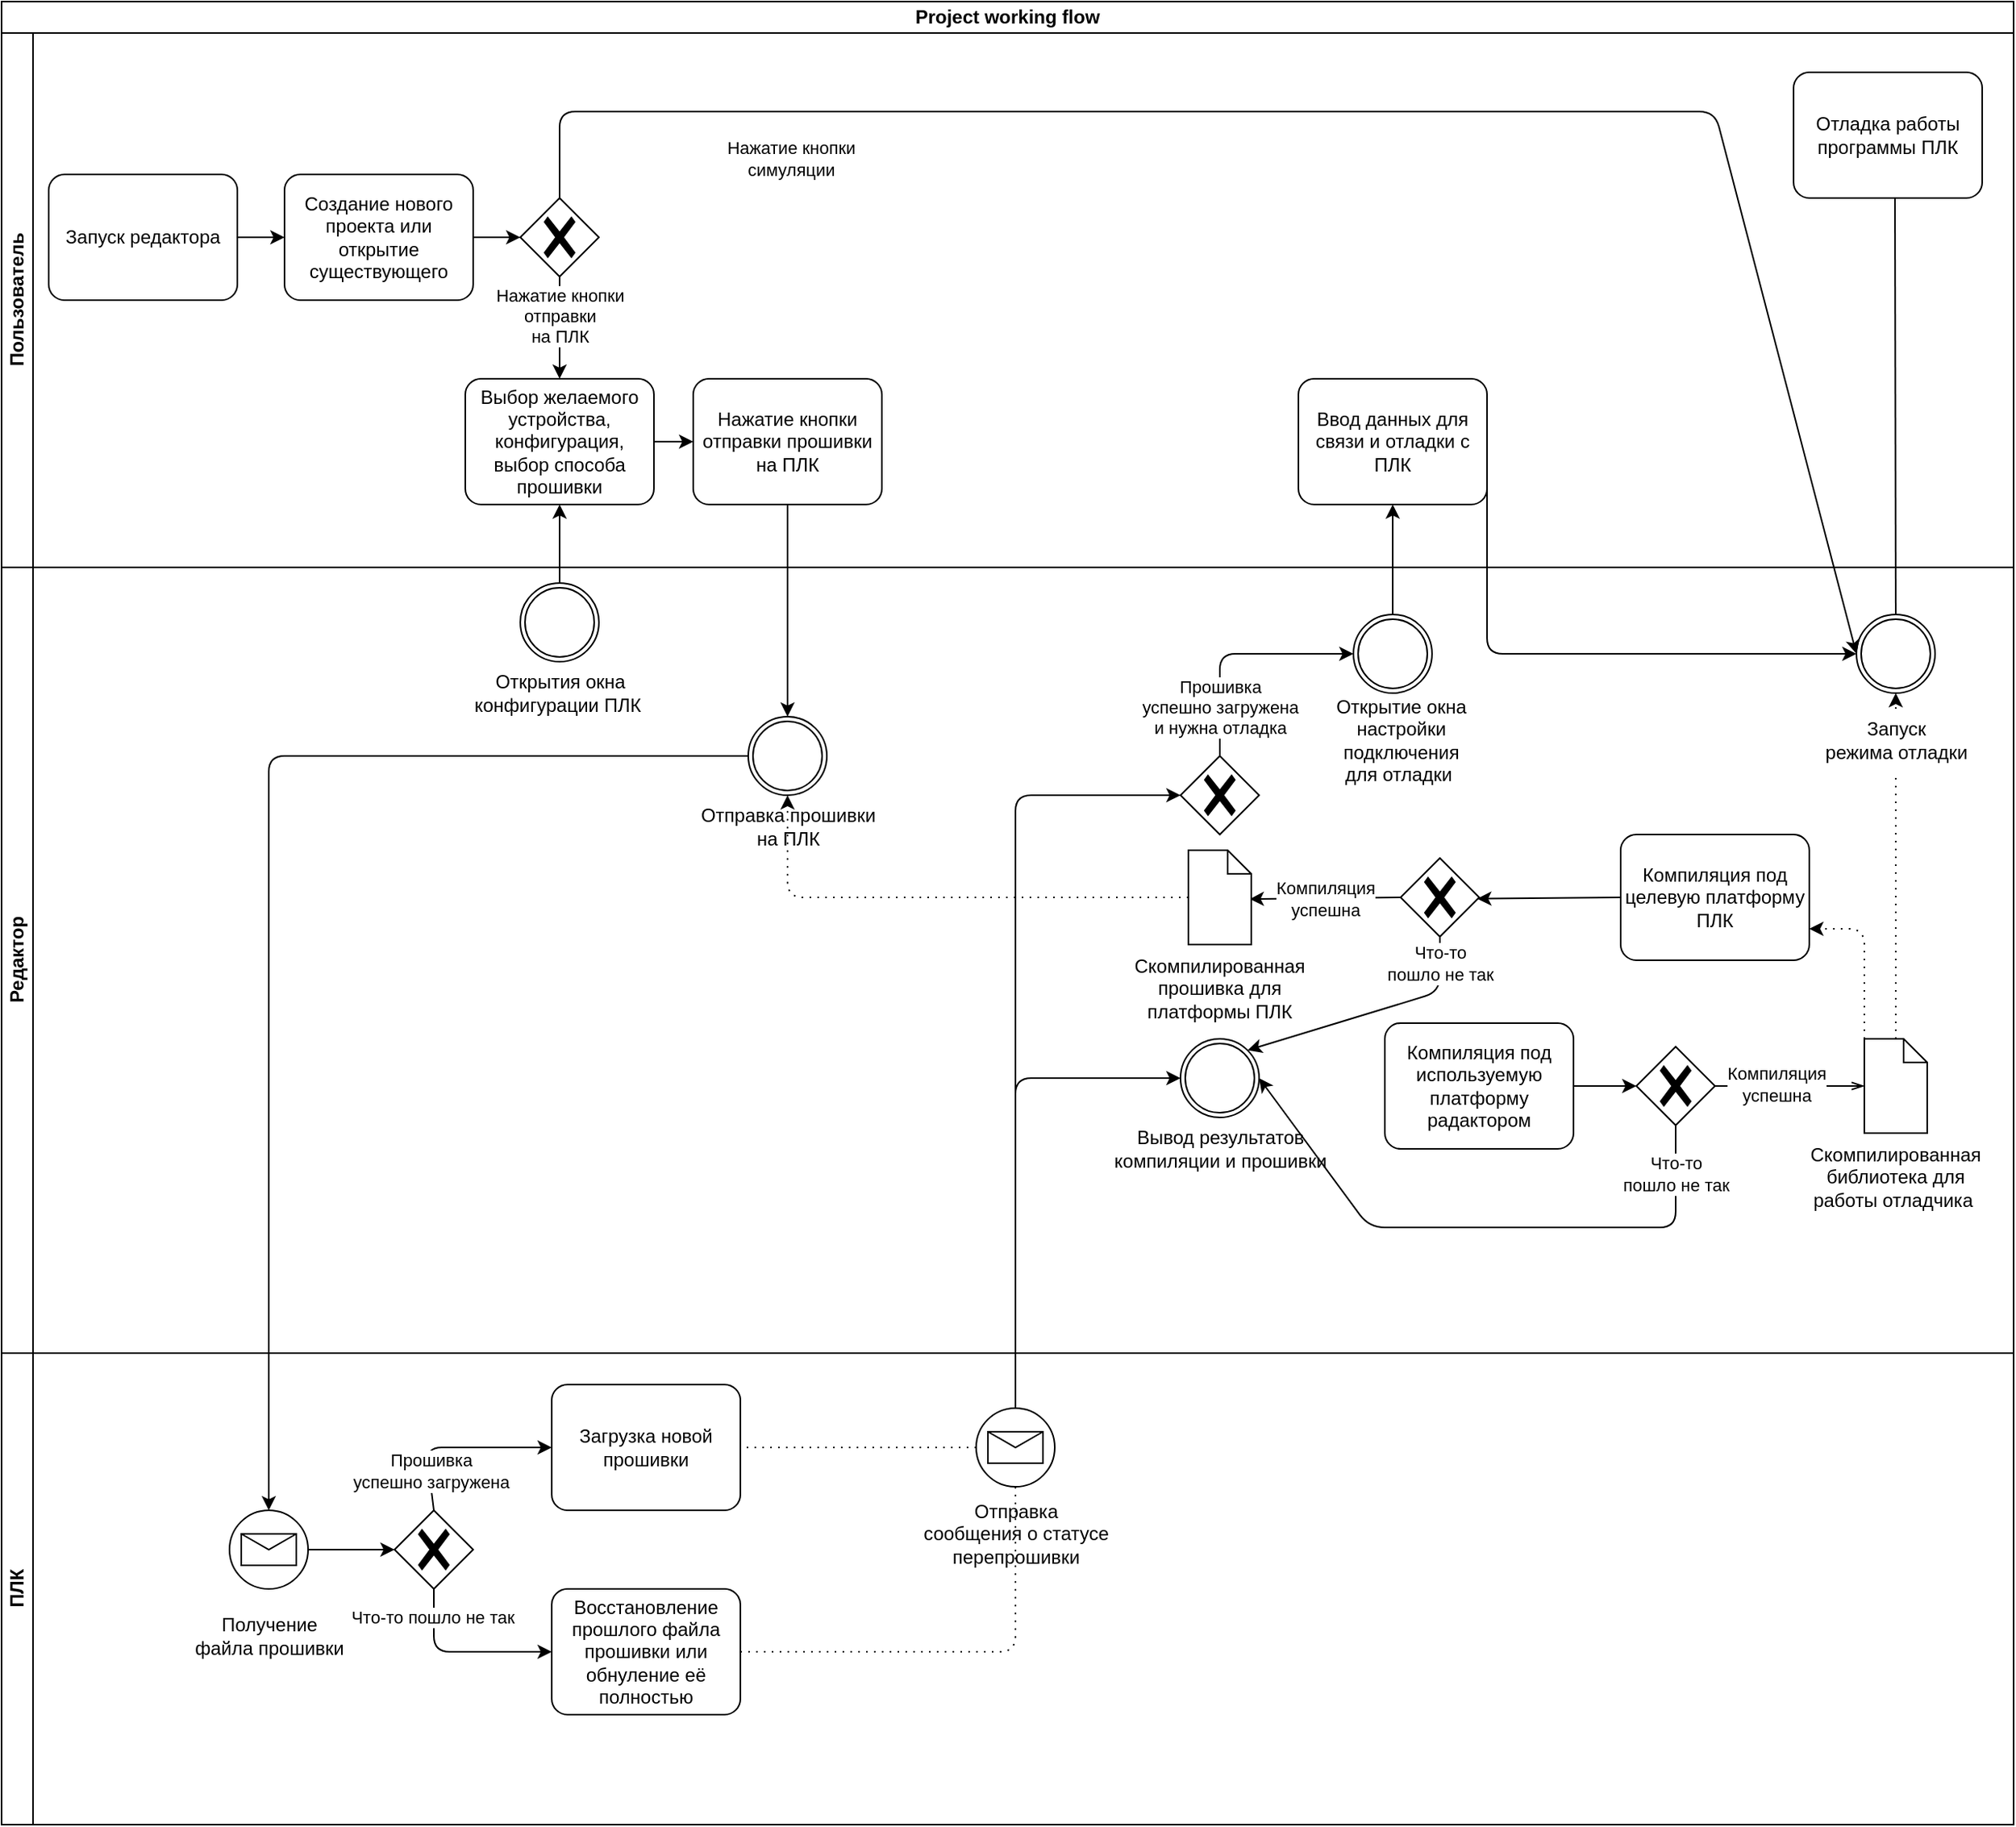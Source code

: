 <mxfile>
    <diagram id="bl7goSQ6Ps4yClPKZ0UQ" name="Page-1">
        <mxGraphModel dx="2375" dy="808" grid="1" gridSize="10" guides="1" tooltips="1" connect="1" arrows="1" fold="1" page="1" pageScale="1" pageWidth="850" pageHeight="1100" math="0" shadow="0">
            <root>
                <mxCell id="0"/>
                <mxCell id="1" parent="0"/>
                <mxCell id="2" value="Project working flow" style="swimlane;html=1;childLayout=stackLayout;resizeParent=1;resizeParentMax=0;horizontal=1;startSize=20;horizontalStack=0;whiteSpace=wrap;fillColor=none;" parent="1" vertex="1">
                    <mxGeometry x="-10" y="170" width="1280" height="1160" as="geometry"/>
                </mxCell>
                <mxCell id="54" style="edgeStyle=none;html=1;exitX=0.5;exitY=0;exitDx=0;exitDy=0;exitPerimeter=0;entryX=0.579;entryY=0.992;entryDx=0;entryDy=0;entryPerimeter=0;" parent="2" edge="1">
                    <mxGeometry relative="1" as="geometry">
                        <mxPoint x="1205.0" y="390" as="sourcePoint"/>
                        <mxPoint x="1204.48" y="109.36" as="targetPoint"/>
                    </mxGeometry>
                </mxCell>
                <mxCell id="3" value="Пользователь" style="swimlane;html=1;startSize=20;horizontal=0;" parent="2" vertex="1">
                    <mxGeometry y="20" width="1280" height="340" as="geometry"/>
                </mxCell>
                <mxCell id="8" style="edgeStyle=none;html=1;exitX=1;exitY=0.5;exitDx=0;exitDy=0;exitPerimeter=0;entryX=0;entryY=0.5;entryDx=0;entryDy=0;entryPerimeter=0;" parent="3" source="6" target="7" edge="1">
                    <mxGeometry relative="1" as="geometry"/>
                </mxCell>
                <mxCell id="6" value="Запуск редактора" style="points=[[0.25,0,0],[0.5,0,0],[0.75,0,0],[1,0.25,0],[1,0.5,0],[1,0.75,0],[0.75,1,0],[0.5,1,0],[0.25,1,0],[0,0.75,0],[0,0.5,0],[0,0.25,0]];shape=mxgraph.bpmn.task;whiteSpace=wrap;rectStyle=rounded;size=10;html=1;taskMarker=abstract;" parent="3" vertex="1">
                    <mxGeometry x="30" y="90" width="120" height="80" as="geometry"/>
                </mxCell>
                <mxCell id="11" style="edgeStyle=none;html=1;exitX=1;exitY=0.5;exitDx=0;exitDy=0;exitPerimeter=0;entryX=0;entryY=0.5;entryDx=0;entryDy=0;entryPerimeter=0;" parent="3" source="7" edge="1">
                    <mxGeometry relative="1" as="geometry">
                        <mxPoint x="330" y="130" as="targetPoint"/>
                    </mxGeometry>
                </mxCell>
                <mxCell id="7" value="Создание нового проекта или открытие существующего" style="points=[[0.25,0,0],[0.5,0,0],[0.75,0,0],[1,0.25,0],[1,0.5,0],[1,0.75,0],[0.75,1,0],[0.5,1,0],[0.25,1,0],[0,0.75,0],[0,0.5,0],[0,0.25,0]];shape=mxgraph.bpmn.task;whiteSpace=wrap;rectStyle=rounded;size=10;html=1;taskMarker=abstract;" parent="3" vertex="1">
                    <mxGeometry x="180" y="90" width="120" height="80" as="geometry"/>
                </mxCell>
                <mxCell id="19" value="" style="points=[[0.25,0.25,0],[0.5,0,0],[0.75,0.25,0],[1,0.5,0],[0.75,0.75,0],[0.5,1,0],[0.25,0.75,0],[0,0.5,0]];shape=mxgraph.bpmn.gateway2;html=1;verticalLabelPosition=bottom;labelBackgroundColor=#ffffff;verticalAlign=top;align=center;perimeter=rhombusPerimeter;outlineConnect=0;outline=none;symbol=none;gwType=exclusive;" parent="3" vertex="1">
                    <mxGeometry x="330" y="105" width="50" height="50" as="geometry"/>
                </mxCell>
                <mxCell id="36" value="Отладка работы программы ПЛК" style="points=[[0.25,0,0],[0.5,0,0],[0.75,0,0],[1,0.25,0],[1,0.5,0],[1,0.75,0],[0.75,1,0],[0.5,1,0],[0.25,1,0],[0,0.75,0],[0,0.5,0],[0,0.25,0]];shape=mxgraph.bpmn.task;whiteSpace=wrap;rectStyle=rounded;size=10;html=1;taskMarker=abstract;" parent="3" vertex="1">
                    <mxGeometry x="1140" y="25" width="120" height="80" as="geometry"/>
                </mxCell>
                <mxCell id="100" style="edgeStyle=none;html=1;exitX=1;exitY=0.5;exitDx=0;exitDy=0;exitPerimeter=0;entryX=0;entryY=0.5;entryDx=0;entryDy=0;entryPerimeter=0;endArrow=classic;endFill=1;" parent="3" source="56" target="78" edge="1">
                    <mxGeometry relative="1" as="geometry"/>
                </mxCell>
                <mxCell id="56" value="Выбор желаемого устройства, конфигурация, выбор способа прошивки" style="points=[[0.25,0,0],[0.5,0,0],[0.75,0,0],[1,0.25,0],[1,0.5,0],[1,0.75,0],[0.75,1,0],[0.5,1,0],[0.25,1,0],[0,0.75,0],[0,0.5,0],[0,0.25,0]];shape=mxgraph.bpmn.task;whiteSpace=wrap;rectStyle=rounded;size=10;html=1;taskMarker=abstract;labelBackgroundColor=none;fillColor=default;" parent="3" vertex="1">
                    <mxGeometry x="295" y="220" width="120" height="80" as="geometry"/>
                </mxCell>
                <mxCell id="78" value="Нажатие кнопки отправки прошивки на ПЛК" style="points=[[0.25,0,0],[0.5,0,0],[0.75,0,0],[1,0.25,0],[1,0.5,0],[1,0.75,0],[0.75,1,0],[0.5,1,0],[0.25,1,0],[0,0.75,0],[0,0.5,0],[0,0.25,0]];shape=mxgraph.bpmn.task;whiteSpace=wrap;rectStyle=rounded;size=10;html=1;taskMarker=abstract;labelBackgroundColor=none;fillColor=default;" parent="3" vertex="1">
                    <mxGeometry x="440" y="220" width="120" height="80" as="geometry"/>
                </mxCell>
                <mxCell id="24" style="edgeStyle=none;html=1;exitX=0.5;exitY=1;exitDx=0;exitDy=0;exitPerimeter=0;entryX=0.5;entryY=0;entryDx=0;entryDy=0;entryPerimeter=0;" parent="3" source="19" target="56" edge="1">
                    <mxGeometry relative="1" as="geometry">
                        <mxPoint x="365" y="160" as="targetPoint"/>
                        <Array as="points"/>
                    </mxGeometry>
                </mxCell>
                <mxCell id="25" value="Нажатие кнопки &lt;br&gt;отправки&lt;br&gt;на ПЛК" style="edgeLabel;html=1;align=center;verticalAlign=middle;resizable=0;points=[];" parent="24" vertex="1" connectable="0">
                    <mxGeometry x="-0.822" y="2" relative="1" as="geometry">
                        <mxPoint x="-2" y="19" as="offset"/>
                    </mxGeometry>
                </mxCell>
                <mxCell id="122" value="Ввод данных для связи и отладки с ПЛК" style="points=[[0.25,0,0],[0.5,0,0],[0.75,0,0],[1,0.25,0],[1,0.5,0],[1,0.75,0],[0.75,1,0],[0.5,1,0],[0.25,1,0],[0,0.75,0],[0,0.5,0],[0,0.25,0]];shape=mxgraph.bpmn.task;whiteSpace=wrap;rectStyle=rounded;size=10;html=1;taskMarker=abstract;labelBackgroundColor=none;" parent="3" vertex="1">
                    <mxGeometry x="825" y="220" width="120" height="80" as="geometry"/>
                </mxCell>
                <mxCell id="59" style="edgeStyle=none;html=1;exitX=0.5;exitY=0;exitDx=0;exitDy=0;exitPerimeter=0;entryX=0.5;entryY=1;entryDx=0;entryDy=0;entryPerimeter=0;" parent="2" source="57" target="56" edge="1">
                    <mxGeometry relative="1" as="geometry"/>
                </mxCell>
                <mxCell id="82" style="edgeStyle=none;html=1;exitX=0.5;exitY=1;exitDx=0;exitDy=0;exitPerimeter=0;entryX=0.5;entryY=0;entryDx=0;entryDy=0;entryPerimeter=0;" parent="2" source="78" target="76" edge="1">
                    <mxGeometry relative="1" as="geometry"/>
                </mxCell>
                <mxCell id="83" style="edgeStyle=none;html=1;exitX=0;exitY=0.5;exitDx=0;exitDy=0;exitPerimeter=0;entryX=0.5;entryY=0;entryDx=0;entryDy=0;entryPerimeter=0;" parent="2" source="76" target="81" edge="1">
                    <mxGeometry relative="1" as="geometry">
                        <Array as="points">
                            <mxPoint x="170" y="480"/>
                        </Array>
                    </mxGeometry>
                </mxCell>
                <mxCell id="4" value="Редактор" style="swimlane;html=1;startSize=20;horizontal=0;" parent="2" vertex="1">
                    <mxGeometry y="360" width="1280" height="500" as="geometry"/>
                </mxCell>
                <mxCell id="20" value="Компиляция под используемую платформу радактором" style="points=[[0.25,0,0],[0.5,0,0],[0.75,0,0],[1,0.25,0],[1,0.5,0],[1,0.75,0],[0.75,1,0],[0.5,1,0],[0.25,1,0],[0,0.75,0],[0,0.5,0],[0,0.25,0]];shape=mxgraph.bpmn.task;whiteSpace=wrap;rectStyle=rounded;size=10;html=1;taskMarker=abstract;" parent="4" vertex="1">
                    <mxGeometry x="880" y="290" width="120" height="80" as="geometry"/>
                </mxCell>
                <mxCell id="53" style="edgeStyle=none;html=1;exitX=0.5;exitY=0;exitDx=0;exitDy=0;exitPerimeter=0;entryX=0.5;entryY=1;entryDx=0;entryDy=0;entryPerimeter=0;dashed=1;dashPattern=1 4;startArrow=none;" parent="4" source="55" target="52" edge="1">
                    <mxGeometry relative="1" as="geometry">
                        <mxPoint x="1205.0" y="170" as="targetPoint"/>
                    </mxGeometry>
                </mxCell>
                <mxCell id="61" style="edgeStyle=none;html=1;exitX=0;exitY=0;exitDx=0;exitDy=0;exitPerimeter=0;entryX=1;entryY=0.75;entryDx=0;entryDy=0;entryPerimeter=0;dashed=1;dashPattern=1 4;" parent="4" source="26" target="60" edge="1">
                    <mxGeometry relative="1" as="geometry">
                        <Array as="points">
                            <mxPoint x="1185" y="230"/>
                        </Array>
                    </mxGeometry>
                </mxCell>
                <mxCell id="26" value="Скомпилированная библиотека для работы отладчика&amp;nbsp;" style="shape=mxgraph.bpmn.data;labelPosition=center;verticalLabelPosition=bottom;align=center;verticalAlign=top;whiteSpace=wrap;size=15;html=1;" parent="4" vertex="1">
                    <mxGeometry x="1185" y="300" width="40" height="60" as="geometry"/>
                </mxCell>
                <mxCell id="30" value="" style="edgeStyle=elbowEdgeStyle;fontSize=12;html=1;endFill=0;startFill=0;endSize=6;startSize=6;endArrow=openThin;startArrow=none;exitX=1;exitY=0.5;exitDx=0;exitDy=0;exitPerimeter=0;" parent="4" source="127" target="26" edge="1">
                    <mxGeometry width="160" relative="1" as="geometry">
                        <mxPoint x="540" y="249.71" as="sourcePoint"/>
                        <mxPoint x="580" y="250" as="targetPoint"/>
                    </mxGeometry>
                </mxCell>
                <mxCell id="129" value="Компиляция &lt;br&gt;успешна" style="edgeLabel;html=1;align=center;verticalAlign=middle;resizable=0;points=[];" parent="30" vertex="1" connectable="0">
                    <mxGeometry x="-0.186" y="1" relative="1" as="geometry">
                        <mxPoint as="offset"/>
                    </mxGeometry>
                </mxCell>
                <mxCell id="52" value="" style="points=[[0.145,0.145,0],[0.5,0,0],[0.855,0.145,0],[1,0.5,0],[0.855,0.855,0],[0.5,1,0],[0.145,0.855,0],[0,0.5,0]];shape=mxgraph.bpmn.event;html=1;verticalLabelPosition=bottom;labelBackgroundColor=#ffffff;verticalAlign=top;align=center;perimeter=ellipsePerimeter;outlineConnect=0;aspect=fixed;outline=throwing;symbol=general;" parent="4" vertex="1">
                    <mxGeometry x="1180" y="30" width="50" height="50" as="geometry"/>
                </mxCell>
                <mxCell id="57" value="" style="points=[[0.145,0.145,0],[0.5,0,0],[0.855,0.145,0],[1,0.5,0],[0.855,0.855,0],[0.5,1,0],[0.145,0.855,0],[0,0.5,0]];shape=mxgraph.bpmn.event;html=1;verticalLabelPosition=bottom;labelBackgroundColor=#ffffff;verticalAlign=top;align=center;perimeter=ellipsePerimeter;outlineConnect=0;aspect=fixed;outline=throwing;symbol=general;" parent="4" vertex="1">
                    <mxGeometry x="330" y="10" width="50" height="50" as="geometry"/>
                </mxCell>
                <mxCell id="58" value="Открытия окна&lt;br&gt;конфигурации ПЛК&amp;nbsp;" style="text;html=1;align=center;verticalAlign=middle;resizable=0;points=[];autosize=1;strokeColor=none;fillColor=none;" parent="4" vertex="1">
                    <mxGeometry x="290" y="60" width="130" height="40" as="geometry"/>
                </mxCell>
                <mxCell id="63" value="Компиляция&lt;br&gt;успешна" style="edgeStyle=none;html=1;exitX=0;exitY=0.5;exitDx=0;exitDy=0;exitPerimeter=0;entryX=0.975;entryY=0.517;entryDx=0;entryDy=0;entryPerimeter=0;startArrow=none;" parent="4" source="133" target="62" edge="1">
                    <mxGeometry relative="1" as="geometry"/>
                </mxCell>
                <mxCell id="60" value="Компиляция под целевую платформу ПЛК" style="points=[[0.25,0,0],[0.5,0,0],[0.75,0,0],[1,0.25,0],[1,0.5,0],[1,0.75,0],[0.75,1,0],[0.5,1,0],[0.25,1,0],[0,0.75,0],[0,0.5,0],[0,0.25,0]];shape=mxgraph.bpmn.task;whiteSpace=wrap;rectStyle=rounded;size=10;html=1;taskMarker=abstract;" parent="4" vertex="1">
                    <mxGeometry x="1030" y="170" width="120" height="80" as="geometry"/>
                </mxCell>
                <mxCell id="85" style="edgeStyle=none;html=1;exitX=0;exitY=0.5;exitDx=0;exitDy=0;exitPerimeter=0;entryX=0.5;entryY=1;entryDx=0;entryDy=0;entryPerimeter=0;dashed=1;dashPattern=1 4;endArrow=classic;endFill=1;" parent="4" source="62" target="76" edge="1">
                    <mxGeometry relative="1" as="geometry">
                        <Array as="points">
                            <mxPoint x="500" y="210"/>
                        </Array>
                    </mxGeometry>
                </mxCell>
                <mxCell id="62" value="Скомпилированная прошивка для платформы ПЛК" style="shape=mxgraph.bpmn.data;labelPosition=center;verticalLabelPosition=bottom;align=center;verticalAlign=top;whiteSpace=wrap;size=15;html=1;" parent="4" vertex="1">
                    <mxGeometry x="755" y="180" width="40" height="60" as="geometry"/>
                </mxCell>
                <mxCell id="76" value="" style="points=[[0.145,0.145,0],[0.5,0,0],[0.855,0.145,0],[1,0.5,0],[0.855,0.855,0],[0.5,1,0],[0.145,0.855,0],[0,0.5,0]];shape=mxgraph.bpmn.event;html=1;verticalLabelPosition=bottom;labelBackgroundColor=#ffffff;verticalAlign=top;align=center;perimeter=ellipsePerimeter;outlineConnect=0;aspect=fixed;outline=throwing;symbol=general;" parent="4" vertex="1">
                    <mxGeometry x="475" y="95" width="50" height="50" as="geometry"/>
                </mxCell>
                <mxCell id="77" value="Отправка прошивки &lt;br&gt;на ПЛК" style="text;html=1;align=center;verticalAlign=middle;resizable=0;points=[];autosize=1;strokeColor=none;fillColor=none;" parent="4" vertex="1">
                    <mxGeometry x="435" y="145" width="130" height="40" as="geometry"/>
                </mxCell>
                <mxCell id="103" value="" style="points=[[0.145,0.145,0],[0.5,0,0],[0.855,0.145,0],[1,0.5,0],[0.855,0.855,0],[0.5,1,0],[0.145,0.855,0],[0,0.5,0]];shape=mxgraph.bpmn.event;html=1;verticalLabelPosition=bottom;labelBackgroundColor=#ffffff;verticalAlign=top;align=center;perimeter=ellipsePerimeter;outlineConnect=0;aspect=fixed;outline=throwing;symbol=general;" parent="4" vertex="1">
                    <mxGeometry x="750" y="300" width="50" height="50" as="geometry"/>
                </mxCell>
                <mxCell id="105" value="Вывод результатов &lt;br&gt;компиляции и прошивки" style="text;html=1;align=center;verticalAlign=middle;resizable=0;points=[];autosize=1;strokeColor=none;fillColor=none;" parent="4" vertex="1">
                    <mxGeometry x="695" y="350" width="160" height="40" as="geometry"/>
                </mxCell>
                <mxCell id="119" style="edgeStyle=none;jumpSize=6;html=1;exitX=0.5;exitY=0;exitDx=0;exitDy=0;exitPerimeter=0;entryX=0;entryY=0.5;entryDx=0;entryDy=0;entryPerimeter=0;strokeWidth=1;startArrow=none;startFill=0;endArrow=classic;endFill=1;endSize=6;targetPerimeterSpacing=60;" parent="4" source="112" target="118" edge="1">
                    <mxGeometry relative="1" as="geometry">
                        <Array as="points">
                            <mxPoint x="775" y="55"/>
                        </Array>
                    </mxGeometry>
                </mxCell>
                <mxCell id="120" value="Прошивка &lt;br&gt;успешно загружена &lt;br&gt;и нужна отладка" style="edgeLabel;html=1;align=center;verticalAlign=middle;resizable=0;points=[];" parent="119" vertex="1" connectable="0">
                    <mxGeometry x="-0.731" y="-1" relative="1" as="geometry">
                        <mxPoint x="-1" y="-11" as="offset"/>
                    </mxGeometry>
                </mxCell>
                <mxCell id="112" value="" style="points=[[0.25,0.25,0],[0.5,0,0],[0.75,0.25,0],[1,0.5,0],[0.75,0.75,0],[0.5,1,0],[0.25,0.75,0],[0,0.5,0]];shape=mxgraph.bpmn.gateway2;html=1;verticalLabelPosition=bottom;labelBackgroundColor=#ffffff;verticalAlign=top;align=center;perimeter=rhombusPerimeter;outlineConnect=0;outline=none;symbol=none;gwType=exclusive;" parent="4" vertex="1">
                    <mxGeometry x="750" y="120" width="50" height="50" as="geometry"/>
                </mxCell>
                <mxCell id="118" value="" style="points=[[0.145,0.145,0],[0.5,0,0],[0.855,0.145,0],[1,0.5,0],[0.855,0.855,0],[0.5,1,0],[0.145,0.855,0],[0,0.5,0]];shape=mxgraph.bpmn.event;html=1;verticalLabelPosition=bottom;labelBackgroundColor=#ffffff;verticalAlign=top;align=center;perimeter=ellipsePerimeter;outlineConnect=0;aspect=fixed;outline=throwing;symbol=general;" parent="4" vertex="1">
                    <mxGeometry x="860" y="30" width="50" height="50" as="geometry"/>
                </mxCell>
                <mxCell id="121" value="Открытие окна&lt;br&gt;настройки &lt;br&gt;подключения &lt;br&gt;для отладки&amp;nbsp;" style="text;html=1;align=center;verticalAlign=middle;resizable=0;points=[];autosize=1;strokeColor=none;fillColor=none;" parent="4" vertex="1">
                    <mxGeometry x="835" y="75" width="110" height="70" as="geometry"/>
                </mxCell>
                <mxCell id="123" value="" style="edgeStyle=none;html=1;exitX=0.5;exitY=0;exitDx=0;exitDy=0;exitPerimeter=0;entryX=0.5;entryY=1;entryDx=0;entryDy=0;entryPerimeter=0;dashed=1;dashPattern=1 4;endArrow=none;" parent="4" source="26" target="55" edge="1">
                    <mxGeometry relative="1" as="geometry">
                        <mxPoint x="1195" y="810" as="sourcePoint"/>
                        <mxPoint x="1195" y="610" as="targetPoint"/>
                    </mxGeometry>
                </mxCell>
                <mxCell id="55" value="Запуск&lt;br&gt;режима отладки" style="text;html=1;align=center;verticalAlign=middle;resizable=0;points=[];autosize=1;strokeColor=none;fillColor=none;" parent="4" vertex="1">
                    <mxGeometry x="1150" y="90" width="110" height="40" as="geometry"/>
                </mxCell>
                <mxCell id="128" value="" style="edgeStyle=elbowEdgeStyle;fontSize=12;html=1;endFill=1;startFill=0;endSize=6;startSize=6;endArrow=classic;startArrow=none;exitX=1;exitY=0.5;exitDx=0;exitDy=0;exitPerimeter=0;" parent="4" source="20" target="127" edge="1">
                    <mxGeometry width="160" relative="1" as="geometry">
                        <mxPoint x="990" y="840" as="sourcePoint"/>
                        <mxPoint x="1175" y="840" as="targetPoint"/>
                    </mxGeometry>
                </mxCell>
                <mxCell id="131" style="edgeStyle=none;jumpSize=6;html=1;exitX=0.5;exitY=1;exitDx=0;exitDy=0;exitPerimeter=0;entryX=1;entryY=0.5;entryDx=0;entryDy=0;entryPerimeter=0;strokeWidth=1;startArrow=none;startFill=0;endArrow=classic;endFill=1;endSize=6;targetPerimeterSpacing=60;" parent="4" source="127" target="103" edge="1">
                    <mxGeometry relative="1" as="geometry">
                        <Array as="points">
                            <mxPoint x="1065" y="420"/>
                            <mxPoint x="870" y="420"/>
                        </Array>
                    </mxGeometry>
                </mxCell>
                <mxCell id="132" value="Что-то &lt;br&gt;пошло не так" style="edgeLabel;html=1;align=center;verticalAlign=middle;resizable=0;points=[];" parent="131" vertex="1" connectable="0">
                    <mxGeometry x="-0.795" y="1" relative="1" as="geometry">
                        <mxPoint x="-1" y="-8" as="offset"/>
                    </mxGeometry>
                </mxCell>
                <mxCell id="127" value="" style="points=[[0.25,0.25,0],[0.5,0,0],[0.75,0.25,0],[1,0.5,0],[0.75,0.75,0],[0.5,1,0],[0.25,0.75,0],[0,0.5,0]];shape=mxgraph.bpmn.gateway2;html=1;verticalLabelPosition=bottom;labelBackgroundColor=#ffffff;verticalAlign=top;align=center;perimeter=rhombusPerimeter;outlineConnect=0;outline=none;symbol=none;gwType=exclusive;" parent="4" vertex="1">
                    <mxGeometry x="1040" y="305" width="50" height="50" as="geometry"/>
                </mxCell>
                <mxCell id="135" value="Что-то &lt;br&gt;пошло не так" style="edgeStyle=none;jumpSize=6;html=1;exitX=0.5;exitY=1;exitDx=0;exitDy=0;exitPerimeter=0;entryX=0.855;entryY=0.145;entryDx=0;entryDy=0;entryPerimeter=0;strokeWidth=1;startArrow=none;startFill=0;endArrow=classic;endFill=1;endSize=6;targetPerimeterSpacing=60;" parent="4" source="133" target="103" edge="1">
                    <mxGeometry x="-0.8" relative="1" as="geometry">
                        <Array as="points">
                            <mxPoint x="915" y="270"/>
                        </Array>
                        <mxPoint as="offset"/>
                    </mxGeometry>
                </mxCell>
                <mxCell id="133" value="" style="points=[[0.25,0.25,0],[0.5,0,0],[0.75,0.25,0],[1,0.5,0],[0.75,0.75,0],[0.5,1,0],[0.25,0.75,0],[0,0.5,0]];shape=mxgraph.bpmn.gateway2;html=1;verticalLabelPosition=bottom;labelBackgroundColor=#ffffff;verticalAlign=top;align=center;perimeter=rhombusPerimeter;outlineConnect=0;outline=none;symbol=none;gwType=exclusive;" parent="4" vertex="1">
                    <mxGeometry x="890" y="185" width="50" height="50" as="geometry"/>
                </mxCell>
                <mxCell id="134" value="" style="edgeStyle=none;html=1;exitX=0;exitY=0.5;exitDx=0;exitDy=0;exitPerimeter=0;entryX=0.975;entryY=0.517;entryDx=0;entryDy=0;entryPerimeter=0;endArrow=classic;startArrow=none;startFill=0;endFill=1;" parent="4" source="60" target="133" edge="1">
                    <mxGeometry relative="1" as="geometry">
                        <mxPoint x="1020" y="740" as="sourcePoint"/>
                        <mxPoint x="784" y="741.02" as="targetPoint"/>
                    </mxGeometry>
                </mxCell>
                <mxCell id="5" value="ПЛК" style="swimlane;html=1;startSize=20;horizontal=0;" parent="2" vertex="1">
                    <mxGeometry y="860" width="1280" height="300" as="geometry"/>
                </mxCell>
                <mxCell id="89" style="edgeStyle=none;html=1;exitX=1;exitY=0.5;exitDx=0;exitDy=0;exitPerimeter=0;entryX=0;entryY=0.5;entryDx=0;entryDy=0;entryPerimeter=0;endArrow=classic;endFill=1;" parent="5" source="81" target="88" edge="1">
                    <mxGeometry relative="1" as="geometry"/>
                </mxCell>
                <mxCell id="81" value="" style="points=[[0.145,0.145,0],[0.5,0,0],[0.855,0.145,0],[1,0.5,0],[0.855,0.855,0],[0.5,1,0],[0.145,0.855,0],[0,0.5,0]];shape=mxgraph.bpmn.event;html=1;verticalLabelPosition=bottom;labelBackgroundColor=#ffffff;verticalAlign=top;align=center;perimeter=ellipsePerimeter;outlineConnect=0;aspect=fixed;outline=standard;symbol=message;" parent="5" vertex="1">
                    <mxGeometry x="145" y="100" width="50" height="50" as="geometry"/>
                </mxCell>
                <mxCell id="86" value="Получение &lt;br&gt;файла прошивки" style="text;html=1;align=center;verticalAlign=middle;resizable=0;points=[];autosize=1;strokeColor=none;fillColor=none;" parent="5" vertex="1">
                    <mxGeometry x="110" y="160" width="120" height="40" as="geometry"/>
                </mxCell>
                <mxCell id="88" value="" style="points=[[0.25,0.25,0],[0.5,0,0],[0.75,0.25,0],[1,0.5,0],[0.75,0.75,0],[0.5,1,0],[0.25,0.75,0],[0,0.5,0]];shape=mxgraph.bpmn.gateway2;html=1;verticalLabelPosition=bottom;labelBackgroundColor=#ffffff;verticalAlign=top;align=center;perimeter=rhombusPerimeter;outlineConnect=0;outline=none;symbol=none;gwType=exclusive;" parent="5" vertex="1">
                    <mxGeometry x="250" y="100" width="50" height="50" as="geometry"/>
                </mxCell>
                <mxCell id="102" style="edgeStyle=none;html=1;dashed=1;dashPattern=1 4;endArrow=none;endFill=0;exitX=1;exitY=0.5;exitDx=0;exitDy=0;exitPerimeter=0;entryX=0.5;entryY=1;entryDx=0;entryDy=0;entryPerimeter=0;" parent="5" source="94" target="96" edge="1">
                    <mxGeometry relative="1" as="geometry">
                        <mxPoint x="480" y="170" as="sourcePoint"/>
                        <Array as="points">
                            <mxPoint x="645" y="190"/>
                        </Array>
                    </mxGeometry>
                </mxCell>
                <mxCell id="94" value="Восстановление прошлого файла прошивки или обнуление её полностью" style="points=[[0.25,0,0],[0.5,0,0],[0.75,0,0],[1,0.25,0],[1,0.5,0],[1,0.75,0],[0.75,1,0],[0.5,1,0],[0.25,1,0],[0,0.75,0],[0,0.5,0],[0,0.25,0]];shape=mxgraph.bpmn.task;whiteSpace=wrap;rectStyle=rounded;size=10;html=1;taskMarker=abstract;labelBackgroundColor=none;" parent="5" vertex="1">
                    <mxGeometry x="350" y="150" width="120" height="80" as="geometry"/>
                </mxCell>
                <mxCell id="92" style="edgeStyle=none;html=1;exitX=0.5;exitY=1;exitDx=0;exitDy=0;exitPerimeter=0;endArrow=classic;endFill=1;entryX=0;entryY=0.5;entryDx=0;entryDy=0;entryPerimeter=0;" parent="5" source="88" target="94" edge="1">
                    <mxGeometry relative="1" as="geometry">
                        <mxPoint x="320" y="190" as="targetPoint"/>
                        <Array as="points">
                            <mxPoint x="275" y="190"/>
                        </Array>
                    </mxGeometry>
                </mxCell>
                <mxCell id="93" value="Что-то пошло не так" style="edgeLabel;html=1;align=center;verticalAlign=middle;resizable=0;points=[];" parent="92" vertex="1" connectable="0">
                    <mxGeometry x="-0.687" y="-1" relative="1" as="geometry">
                        <mxPoint as="offset"/>
                    </mxGeometry>
                </mxCell>
                <mxCell id="95" value="Загрузка новой прошивки" style="points=[[0.25,0,0],[0.5,0,0],[0.75,0,0],[1,0.25,0],[1,0.5,0],[1,0.75,0],[0.75,1,0],[0.5,1,0],[0.25,1,0],[0,0.75,0],[0,0.5,0],[0,0.25,0]];shape=mxgraph.bpmn.task;whiteSpace=wrap;rectStyle=rounded;size=10;html=1;taskMarker=abstract;labelBackgroundColor=none;" parent="5" vertex="1">
                    <mxGeometry x="350" y="20" width="120" height="80" as="geometry"/>
                </mxCell>
                <mxCell id="101" style="edgeStyle=none;html=1;exitX=0;exitY=0.5;exitDx=0;exitDy=0;exitPerimeter=0;entryX=1;entryY=0.5;entryDx=0;entryDy=0;entryPerimeter=0;endArrow=none;endFill=0;dashed=1;dashPattern=1 4;" parent="5" source="96" target="95" edge="1">
                    <mxGeometry relative="1" as="geometry"/>
                </mxCell>
                <mxCell id="96" value="" style="points=[[0.145,0.145,0],[0.5,0,0],[0.855,0.145,0],[1,0.5,0],[0.855,0.855,0],[0.5,1,0],[0.145,0.855,0],[0,0.5,0]];shape=mxgraph.bpmn.event;html=1;verticalLabelPosition=bottom;labelBackgroundColor=#ffffff;verticalAlign=top;align=center;perimeter=ellipsePerimeter;outlineConnect=0;aspect=fixed;outline=standard;symbol=message;" parent="5" vertex="1">
                    <mxGeometry x="620" y="35" width="50" height="50" as="geometry"/>
                </mxCell>
                <mxCell id="98" value="Отправка &lt;br&gt;сообщения о статусе &lt;br&gt;перепрошивки" style="text;html=1;align=center;verticalAlign=middle;resizable=0;points=[];autosize=1;strokeColor=none;fillColor=none;" parent="5" vertex="1">
                    <mxGeometry x="575" y="85" width="140" height="60" as="geometry"/>
                </mxCell>
                <mxCell id="90" style="edgeStyle=none;html=1;exitX=0.5;exitY=0;exitDx=0;exitDy=0;exitPerimeter=0;endArrow=classic;endFill=1;entryX=0;entryY=0.5;entryDx=0;entryDy=0;entryPerimeter=0;" parent="5" source="88" target="95" edge="1">
                    <mxGeometry relative="1" as="geometry">
                        <mxPoint x="350" y="-20" as="targetPoint"/>
                        <Array as="points">
                            <mxPoint x="270" y="60"/>
                        </Array>
                    </mxGeometry>
                </mxCell>
                <mxCell id="91" value="Прошивка &lt;br&gt;успешно загружена" style="edgeLabel;html=1;align=center;verticalAlign=middle;resizable=0;points=[];" parent="90" vertex="1" connectable="0">
                    <mxGeometry x="-0.674" relative="1" as="geometry">
                        <mxPoint y="-6" as="offset"/>
                    </mxGeometry>
                </mxCell>
                <mxCell id="114" style="edgeStyle=none;html=1;exitX=0;exitY=0.5;exitDx=0;exitDy=0;exitPerimeter=0;endArrow=none;endFill=0;startArrow=classic;startFill=1;endSize=6;strokeWidth=1;jumpSize=6;entryX=0.5;entryY=0;entryDx=0;entryDy=0;entryPerimeter=0;" parent="2" source="112" target="96" edge="1">
                    <mxGeometry relative="1" as="geometry">
                        <mxPoint x="650" y="550" as="targetPoint"/>
                        <Array as="points">
                            <mxPoint x="645" y="505"/>
                        </Array>
                    </mxGeometry>
                </mxCell>
                <mxCell id="124" style="edgeStyle=none;jumpSize=6;html=1;exitX=0.5;exitY=0;exitDx=0;exitDy=0;exitPerimeter=0;entryX=0.5;entryY=1;entryDx=0;entryDy=0;entryPerimeter=0;strokeWidth=1;startArrow=none;startFill=0;endArrow=classic;endFill=1;endSize=6;targetPerimeterSpacing=60;" parent="2" source="118" target="122" edge="1">
                    <mxGeometry relative="1" as="geometry"/>
                </mxCell>
                <mxCell id="126" style="edgeStyle=none;jumpSize=6;html=1;exitX=1;exitY=0.5;exitDx=0;exitDy=0;exitPerimeter=0;entryX=0;entryY=0.5;entryDx=0;entryDy=0;entryPerimeter=0;strokeWidth=1;startArrow=none;startFill=0;endArrow=classic;endFill=1;endSize=6;targetPerimeterSpacing=60;" parent="2" source="122" target="52" edge="1">
                    <mxGeometry relative="1" as="geometry">
                        <Array as="points">
                            <mxPoint x="945" y="415"/>
                        </Array>
                    </mxGeometry>
                </mxCell>
                <mxCell id="130" style="edgeStyle=none;jumpSize=6;html=1;exitX=0.5;exitY=0;exitDx=0;exitDy=0;exitPerimeter=0;entryX=0;entryY=0.5;entryDx=0;entryDy=0;entryPerimeter=0;strokeWidth=1;startArrow=none;startFill=0;endArrow=classic;endFill=1;endSize=6;targetPerimeterSpacing=60;" parent="2" source="96" target="103" edge="1">
                    <mxGeometry relative="1" as="geometry">
                        <Array as="points">
                            <mxPoint x="645" y="685"/>
                        </Array>
                    </mxGeometry>
                </mxCell>
                <mxCell id="22" style="edgeStyle=none;html=1;exitX=0.5;exitY=0;exitDx=0;exitDy=0;exitPerimeter=0;entryX=0;entryY=0.5;entryDx=0;entryDy=0;entryPerimeter=0;" parent="2" source="19" target="52" edge="1">
                    <mxGeometry relative="1" as="geometry">
                        <mxPoint x="440" y="60" as="targetPoint"/>
                        <Array as="points">
                            <mxPoint x="355" y="70"/>
                            <mxPoint x="1090" y="70"/>
                        </Array>
                    </mxGeometry>
                </mxCell>
                <mxCell id="23" value="Нажатие кнопки&lt;br&gt;симуляции" style="edgeLabel;html=1;align=center;verticalAlign=middle;resizable=0;points=[];" parent="22" vertex="1" connectable="0">
                    <mxGeometry x="-0.415" y="-2" relative="1" as="geometry">
                        <mxPoint x="-134" y="28" as="offset"/>
                    </mxGeometry>
                </mxCell>
            </root>
        </mxGraphModel>
    </diagram>
</mxfile>